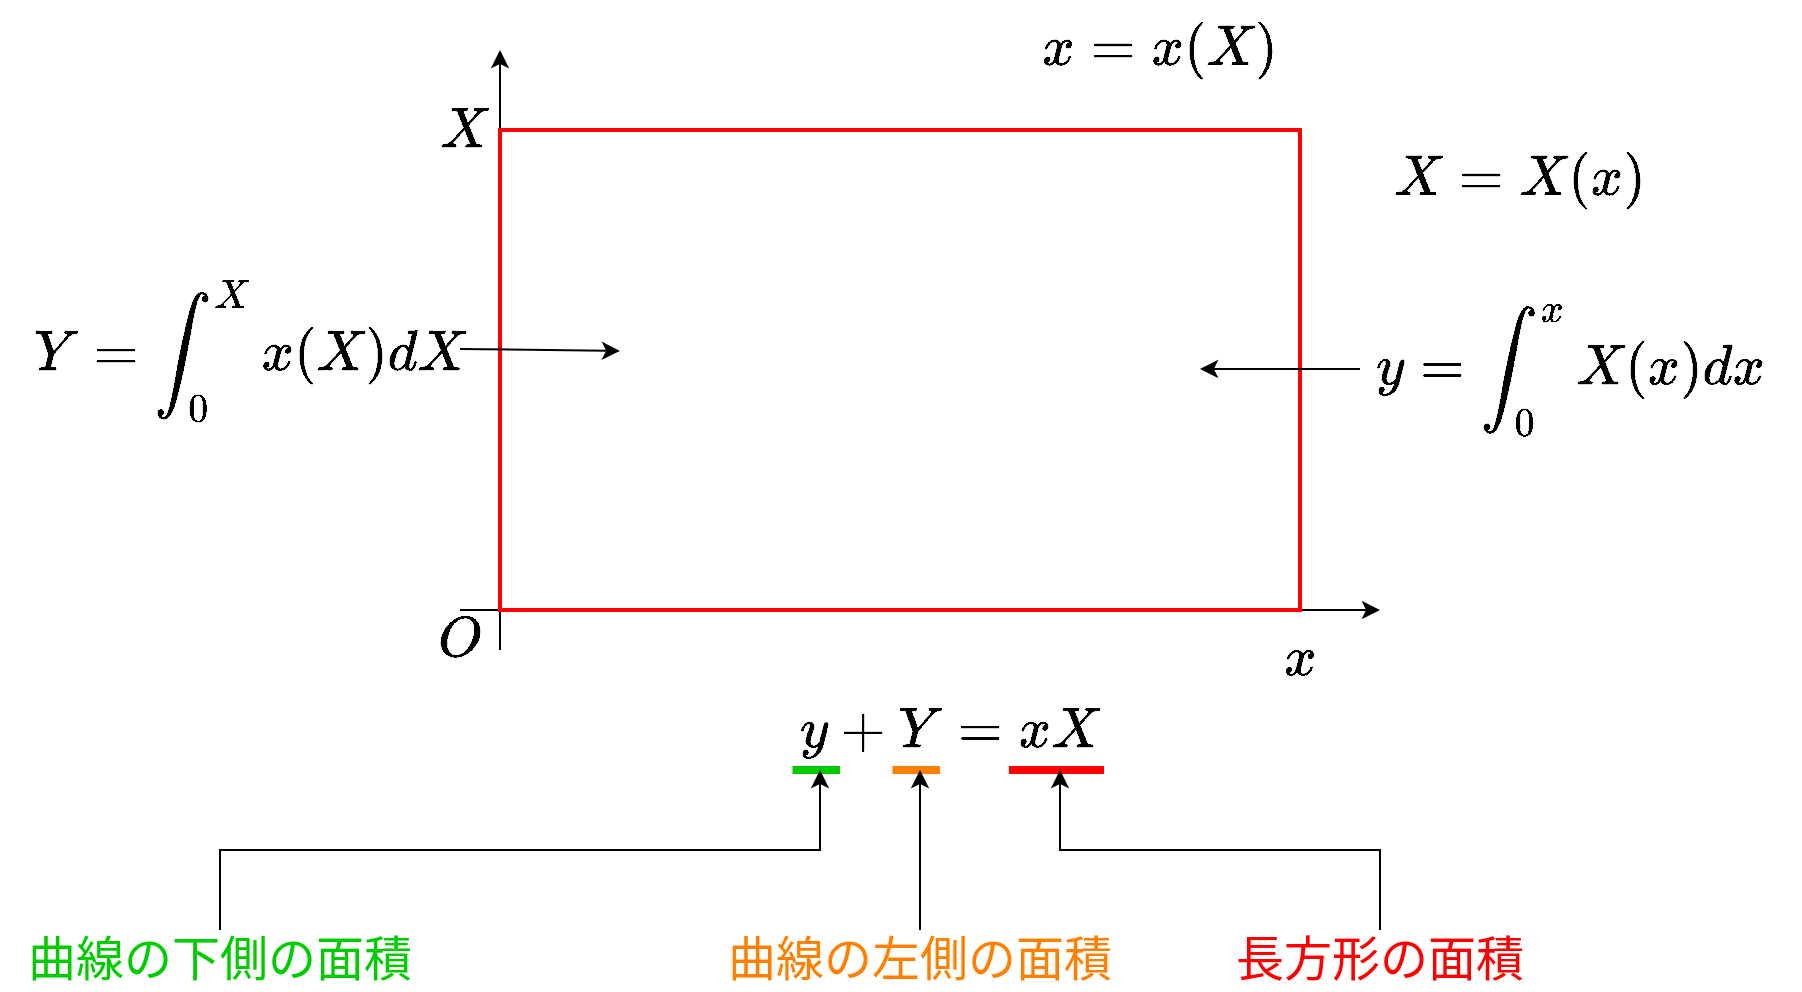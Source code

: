 <mxfile version="26.2.2">
  <diagram id="uI6INVWZWIdl2gaTY68b" name="ページ1">
    <mxGraphModel dx="967" dy="883" grid="1" gridSize="10" guides="1" tooltips="1" connect="1" arrows="1" fold="1" page="1" pageScale="1" pageWidth="950" pageHeight="600" background="#ffffff" math="1" shadow="0">
      <root>
        <mxCell id="0" />
        <mxCell id="1" parent="0" />
        <mxCell id="_U1R-gc3JedzgA5Nqlb2-1" value="" style="endArrow=classic;html=1;rounded=0;" parent="1" edge="1">
          <mxGeometry width="50" height="50" relative="1" as="geometry">
            <mxPoint x="280" y="380" as="sourcePoint" />
            <mxPoint x="280" y="80" as="targetPoint" />
          </mxGeometry>
        </mxCell>
        <mxCell id="_U1R-gc3JedzgA5Nqlb2-2" value="" style="endArrow=classic;html=1;rounded=0;" parent="1" edge="1">
          <mxGeometry width="50" height="50" relative="1" as="geometry">
            <mxPoint x="260" y="360" as="sourcePoint" />
            <mxPoint x="720" y="360" as="targetPoint" />
          </mxGeometry>
        </mxCell>
        <mxCell id="_U1R-gc3JedzgA5Nqlb2-3" value="`Y=\int_0^X x(X) dX`" style="text;html=1;align=center;verticalAlign=middle;whiteSpace=wrap;rounded=0;fontSize=24;" parent="1" vertex="1">
          <mxGeometry x="40" y="200" width="230" height="60" as="geometry" />
        </mxCell>
        <mxCell id="_U1R-gc3JedzgA5Nqlb2-4" value="`y=\int_0^x X(x) dx`" style="text;html=1;align=center;verticalAlign=middle;whiteSpace=wrap;rounded=0;fontSize=24;" parent="1" vertex="1">
          <mxGeometry x="700" y="210" width="230" height="60" as="geometry" />
        </mxCell>
        <mxCell id="_U1R-gc3JedzgA5Nqlb2-5" value="`x=x(X)`" style="text;html=1;align=center;verticalAlign=middle;whiteSpace=wrap;rounded=0;fontSize=24;" parent="1" vertex="1">
          <mxGeometry x="530" y="55" width="160" height="50" as="geometry" />
        </mxCell>
        <mxCell id="_U1R-gc3JedzgA5Nqlb2-7" value="`O`" style="text;html=1;align=center;verticalAlign=middle;whiteSpace=wrap;rounded=0;fontSize=24;" parent="1" vertex="1">
          <mxGeometry x="230" y="360" width="60" height="30" as="geometry" />
        </mxCell>
        <mxCell id="_U1R-gc3JedzgA5Nqlb2-8" value="`y+Y=xX`" style="text;html=1;align=center;verticalAlign=middle;whiteSpace=wrap;rounded=0;fontSize=24;" parent="1" vertex="1">
          <mxGeometry x="390" y="390" width="230" height="60" as="geometry" />
        </mxCell>
        <mxCell id="_U1R-gc3JedzgA5Nqlb2-9" value="曲線の下側の面積" style="text;html=1;align=center;verticalAlign=middle;whiteSpace=wrap;rounded=0;fontSize=24;fontColor=#00CC00;" parent="1" vertex="1">
          <mxGeometry x="30" y="520" width="220" height="30" as="geometry" />
        </mxCell>
        <mxCell id="_U1R-gc3JedzgA5Nqlb2-10" value="曲線の左側の面積" style="text;html=1;align=center;verticalAlign=middle;whiteSpace=wrap;rounded=0;fontSize=24;fontColor=#FF8000;" parent="1" vertex="1">
          <mxGeometry x="380" y="520" width="220" height="30" as="geometry" />
        </mxCell>
        <mxCell id="_U1R-gc3JedzgA5Nqlb2-11" value="" style="rounded=0;whiteSpace=wrap;html=1;fillColor=none;strokeColor=#FF0000;strokeWidth=2;" parent="1" vertex="1">
          <mxGeometry x="280" y="120" width="400" height="240" as="geometry" />
        </mxCell>
        <mxCell id="_U1R-gc3JedzgA5Nqlb2-12" value="`X`" style="text;html=1;align=center;verticalAlign=middle;whiteSpace=wrap;rounded=0;fontSize=24;" parent="1" vertex="1">
          <mxGeometry x="232" y="105" width="60" height="30" as="geometry" />
        </mxCell>
        <mxCell id="_U1R-gc3JedzgA5Nqlb2-13" value="`x`" style="text;html=1;align=center;verticalAlign=middle;whiteSpace=wrap;rounded=0;fontSize=24;" parent="1" vertex="1">
          <mxGeometry x="650" y="370" width="60" height="30" as="geometry" />
        </mxCell>
        <mxCell id="_U1R-gc3JedzgA5Nqlb2-16" value="`X=X(x)`" style="text;html=1;align=center;verticalAlign=middle;whiteSpace=wrap;rounded=0;fontSize=24;" parent="1" vertex="1">
          <mxGeometry x="710" y="120" width="160" height="50" as="geometry" />
        </mxCell>
        <mxCell id="_U1R-gc3JedzgA5Nqlb2-17" value="" style="endArrow=classic;html=1;rounded=0;" parent="1" edge="1">
          <mxGeometry width="50" height="50" relative="1" as="geometry">
            <mxPoint x="260" y="229.5" as="sourcePoint" />
            <mxPoint x="340" y="230.5" as="targetPoint" />
          </mxGeometry>
        </mxCell>
        <mxCell id="_U1R-gc3JedzgA5Nqlb2-18" value="" style="endArrow=classic;html=1;rounded=0;" parent="1" edge="1">
          <mxGeometry width="50" height="50" relative="1" as="geometry">
            <mxPoint x="710" y="239.5" as="sourcePoint" />
            <mxPoint x="630" y="239.5" as="targetPoint" />
          </mxGeometry>
        </mxCell>
        <mxCell id="_U1R-gc3JedzgA5Nqlb2-19" value="長方形の面積" style="text;html=1;align=center;verticalAlign=middle;whiteSpace=wrap;rounded=0;fontSize=24;fontColor=#FF0000;" parent="1" vertex="1">
          <mxGeometry x="610" y="520" width="220" height="30" as="geometry" />
        </mxCell>
        <mxCell id="_U1R-gc3JedzgA5Nqlb2-20" value="" style="endArrow=none;html=1;rounded=0;exitX=0.75;exitY=1;exitDx=0;exitDy=0;strokeWidth=4;strokeColor=#FF0000;" parent="1" edge="1">
          <mxGeometry width="50" height="50" relative="1" as="geometry">
            <mxPoint x="534.5" y="440" as="sourcePoint" />
            <mxPoint x="582" y="440" as="targetPoint" />
          </mxGeometry>
        </mxCell>
        <mxCell id="_U1R-gc3JedzgA5Nqlb2-21" value="" style="endArrow=none;html=1;rounded=0;exitX=0.75;exitY=1;exitDx=0;exitDy=0;strokeWidth=4;strokeColor=#00CC00;" parent="1" edge="1">
          <mxGeometry width="50" height="50" relative="1" as="geometry">
            <mxPoint x="426.25" y="440" as="sourcePoint" />
            <mxPoint x="450" y="440" as="targetPoint" />
          </mxGeometry>
        </mxCell>
        <mxCell id="_U1R-gc3JedzgA5Nqlb2-22" value="" style="endArrow=none;html=1;rounded=0;exitX=0.75;exitY=1;exitDx=0;exitDy=0;strokeWidth=4;strokeColor=#FF8000;" parent="1" edge="1">
          <mxGeometry width="50" height="50" relative="1" as="geometry">
            <mxPoint x="476.25" y="440" as="sourcePoint" />
            <mxPoint x="500" y="440" as="targetPoint" />
          </mxGeometry>
        </mxCell>
        <mxCell id="_U1R-gc3JedzgA5Nqlb2-23" value="" style="endArrow=classic;html=1;rounded=0;exitX=0.5;exitY=0;exitDx=0;exitDy=0;" parent="1" source="_U1R-gc3JedzgA5Nqlb2-9" edge="1">
          <mxGeometry width="50" height="50" relative="1" as="geometry">
            <mxPoint x="390" y="490" as="sourcePoint" />
            <mxPoint x="440" y="440" as="targetPoint" />
            <Array as="points">
              <mxPoint x="140" y="480" />
              <mxPoint x="440" y="480" />
            </Array>
          </mxGeometry>
        </mxCell>
        <mxCell id="_U1R-gc3JedzgA5Nqlb2-24" value="" style="endArrow=classic;html=1;rounded=0;exitX=0.5;exitY=0;exitDx=0;exitDy=0;" parent="1" source="_U1R-gc3JedzgA5Nqlb2-10" edge="1">
          <mxGeometry width="50" height="50" relative="1" as="geometry">
            <mxPoint x="440" y="490" as="sourcePoint" />
            <mxPoint x="490" y="440" as="targetPoint" />
            <Array as="points">
              <mxPoint x="490" y="480" />
            </Array>
          </mxGeometry>
        </mxCell>
        <mxCell id="_U1R-gc3JedzgA5Nqlb2-25" value="" style="endArrow=classic;html=1;rounded=0;exitX=0.5;exitY=0;exitDx=0;exitDy=0;" parent="1" source="_U1R-gc3JedzgA5Nqlb2-19" edge="1">
          <mxGeometry width="50" height="50" relative="1" as="geometry">
            <mxPoint x="510" y="490" as="sourcePoint" />
            <mxPoint x="560" y="440" as="targetPoint" />
            <Array as="points">
              <mxPoint x="720" y="480" />
              <mxPoint x="560" y="480" />
            </Array>
          </mxGeometry>
        </mxCell>
      </root>
    </mxGraphModel>
  </diagram>
</mxfile>
